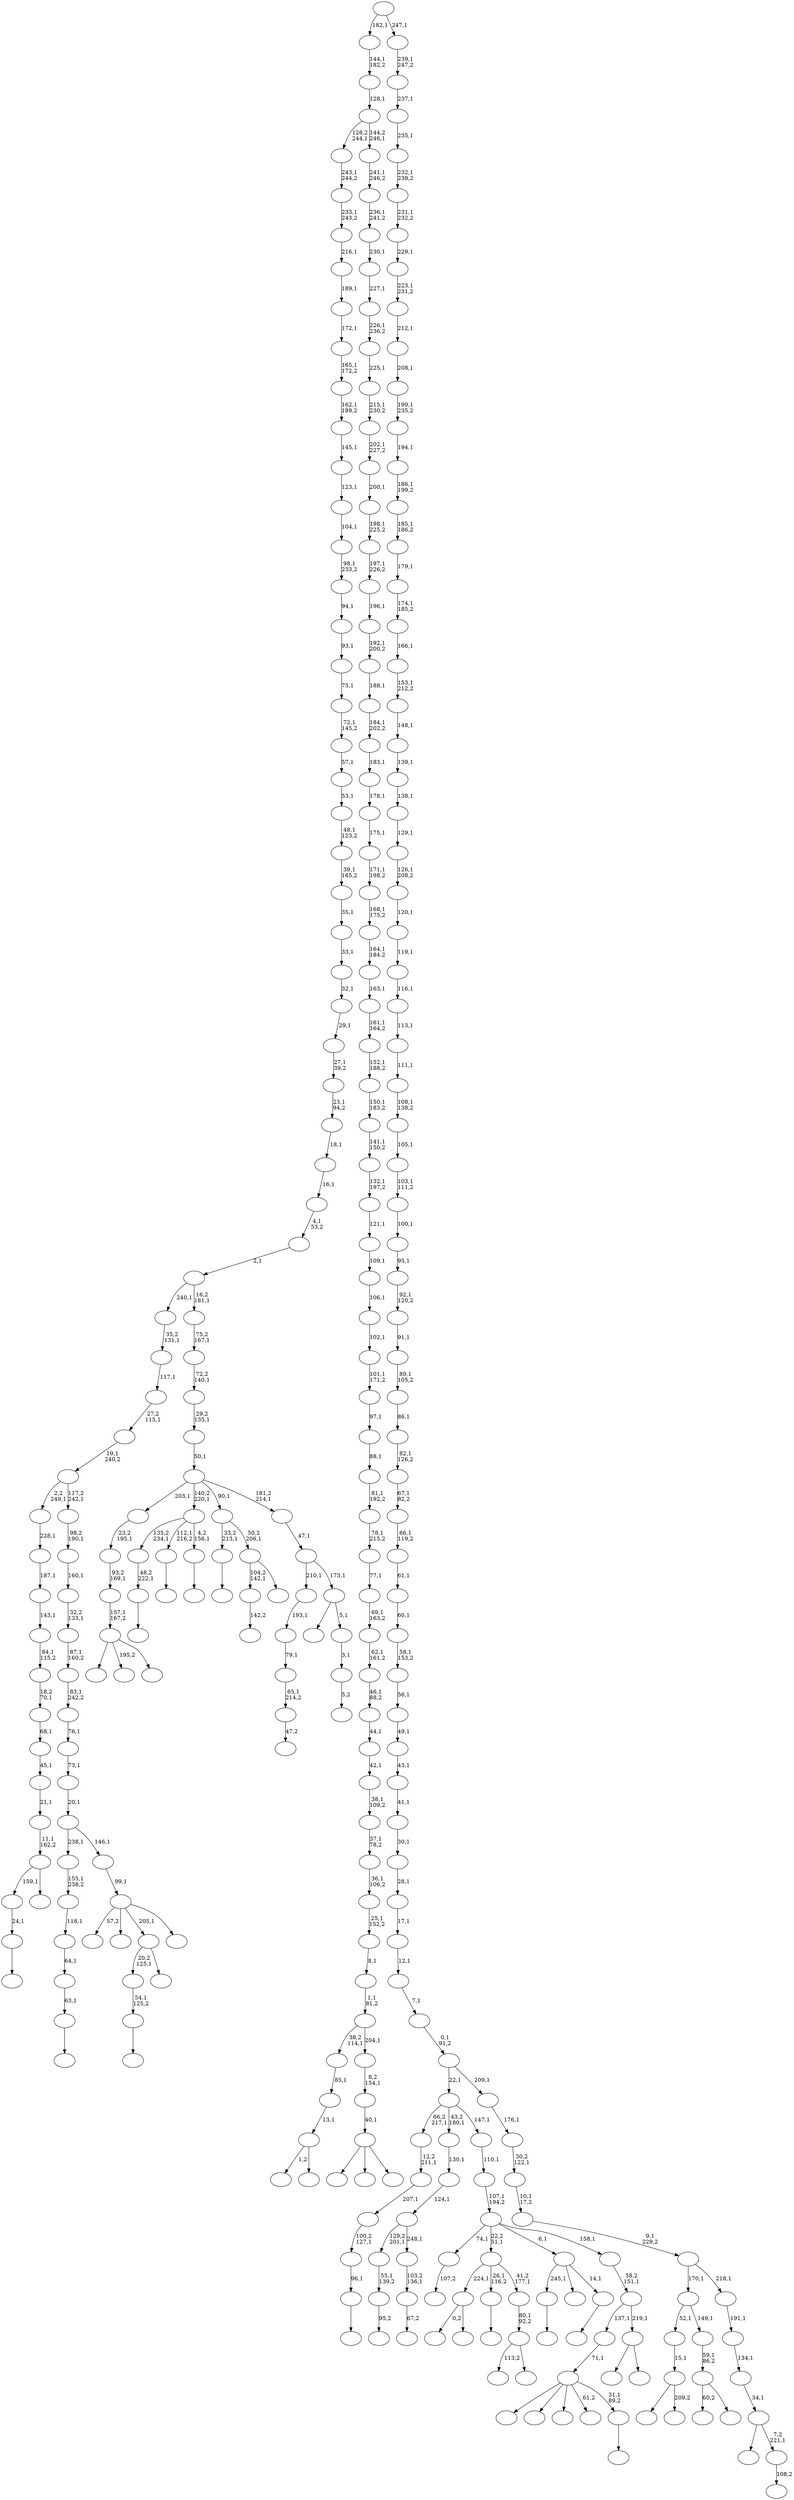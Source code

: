 digraph T {
	300 [label=""]
	299 [label=""]
	298 [label=""]
	297 [label=""]
	296 [label=""]
	295 [label=""]
	294 [label=""]
	293 [label=""]
	292 [label=""]
	291 [label=""]
	290 [label=""]
	289 [label=""]
	288 [label=""]
	287 [label=""]
	286 [label=""]
	285 [label=""]
	284 [label=""]
	283 [label=""]
	282 [label=""]
	281 [label=""]
	280 [label=""]
	279 [label=""]
	278 [label=""]
	277 [label=""]
	276 [label=""]
	275 [label=""]
	274 [label=""]
	273 [label=""]
	272 [label=""]
	271 [label=""]
	270 [label=""]
	269 [label=""]
	268 [label=""]
	267 [label=""]
	266 [label=""]
	265 [label=""]
	264 [label=""]
	263 [label=""]
	262 [label=""]
	261 [label=""]
	260 [label=""]
	259 [label=""]
	258 [label=""]
	257 [label=""]
	256 [label=""]
	255 [label=""]
	254 [label=""]
	253 [label=""]
	252 [label=""]
	251 [label=""]
	250 [label=""]
	249 [label=""]
	248 [label=""]
	247 [label=""]
	246 [label=""]
	245 [label=""]
	244 [label=""]
	243 [label=""]
	242 [label=""]
	241 [label=""]
	240 [label=""]
	239 [label=""]
	238 [label=""]
	237 [label=""]
	236 [label=""]
	235 [label=""]
	234 [label=""]
	233 [label=""]
	232 [label=""]
	231 [label=""]
	230 [label=""]
	229 [label=""]
	228 [label=""]
	227 [label=""]
	226 [label=""]
	225 [label=""]
	224 [label=""]
	223 [label=""]
	222 [label=""]
	221 [label=""]
	220 [label=""]
	219 [label=""]
	218 [label=""]
	217 [label=""]
	216 [label=""]
	215 [label=""]
	214 [label=""]
	213 [label=""]
	212 [label=""]
	211 [label=""]
	210 [label=""]
	209 [label=""]
	208 [label=""]
	207 [label=""]
	206 [label=""]
	205 [label=""]
	204 [label=""]
	203 [label=""]
	202 [label=""]
	201 [label=""]
	200 [label=""]
	199 [label=""]
	198 [label=""]
	197 [label=""]
	196 [label=""]
	195 [label=""]
	194 [label=""]
	193 [label=""]
	192 [label=""]
	191 [label=""]
	190 [label=""]
	189 [label=""]
	188 [label=""]
	187 [label=""]
	186 [label=""]
	185 [label=""]
	184 [label=""]
	183 [label=""]
	182 [label=""]
	181 [label=""]
	180 [label=""]
	179 [label=""]
	178 [label=""]
	177 [label=""]
	176 [label=""]
	175 [label=""]
	174 [label=""]
	173 [label=""]
	172 [label=""]
	171 [label=""]
	170 [label=""]
	169 [label=""]
	168 [label=""]
	167 [label=""]
	166 [label=""]
	165 [label=""]
	164 [label=""]
	163 [label=""]
	162 [label=""]
	161 [label=""]
	160 [label=""]
	159 [label=""]
	158 [label=""]
	157 [label=""]
	156 [label=""]
	155 [label=""]
	154 [label=""]
	153 [label=""]
	152 [label=""]
	151 [label=""]
	150 [label=""]
	149 [label=""]
	148 [label=""]
	147 [label=""]
	146 [label=""]
	145 [label=""]
	144 [label=""]
	143 [label=""]
	142 [label=""]
	141 [label=""]
	140 [label=""]
	139 [label=""]
	138 [label=""]
	137 [label=""]
	136 [label=""]
	135 [label=""]
	134 [label=""]
	133 [label=""]
	132 [label=""]
	131 [label=""]
	130 [label=""]
	129 [label=""]
	128 [label=""]
	127 [label=""]
	126 [label=""]
	125 [label=""]
	124 [label=""]
	123 [label=""]
	122 [label=""]
	121 [label=""]
	120 [label=""]
	119 [label=""]
	118 [label=""]
	117 [label=""]
	116 [label=""]
	115 [label=""]
	114 [label=""]
	113 [label=""]
	112 [label=""]
	111 [label=""]
	110 [label=""]
	109 [label=""]
	108 [label=""]
	107 [label=""]
	106 [label=""]
	105 [label=""]
	104 [label=""]
	103 [label=""]
	102 [label=""]
	101 [label=""]
	100 [label=""]
	99 [label=""]
	98 [label=""]
	97 [label=""]
	96 [label=""]
	95 [label=""]
	94 [label=""]
	93 [label=""]
	92 [label=""]
	91 [label=""]
	90 [label=""]
	89 [label=""]
	88 [label=""]
	87 [label=""]
	86 [label=""]
	85 [label=""]
	84 [label=""]
	83 [label=""]
	82 [label=""]
	81 [label=""]
	80 [label=""]
	79 [label=""]
	78 [label=""]
	77 [label=""]
	76 [label=""]
	75 [label=""]
	74 [label=""]
	73 [label=""]
	72 [label=""]
	71 [label=""]
	70 [label=""]
	69 [label=""]
	68 [label=""]
	67 [label=""]
	66 [label=""]
	65 [label=""]
	64 [label=""]
	63 [label=""]
	62 [label=""]
	61 [label=""]
	60 [label=""]
	59 [label=""]
	58 [label=""]
	57 [label=""]
	56 [label=""]
	55 [label=""]
	54 [label=""]
	53 [label=""]
	52 [label=""]
	51 [label=""]
	50 [label=""]
	49 [label=""]
	48 [label=""]
	47 [label=""]
	46 [label=""]
	45 [label=""]
	44 [label=""]
	43 [label=""]
	42 [label=""]
	41 [label=""]
	40 [label=""]
	39 [label=""]
	38 [label=""]
	37 [label=""]
	36 [label=""]
	35 [label=""]
	34 [label=""]
	33 [label=""]
	32 [label=""]
	31 [label=""]
	30 [label=""]
	29 [label=""]
	28 [label=""]
	27 [label=""]
	26 [label=""]
	25 [label=""]
	24 [label=""]
	23 [label=""]
	22 [label=""]
	21 [label=""]
	20 [label=""]
	19 [label=""]
	18 [label=""]
	17 [label=""]
	16 [label=""]
	15 [label=""]
	14 [label=""]
	13 [label=""]
	12 [label=""]
	11 [label=""]
	10 [label=""]
	9 [label=""]
	8 [label=""]
	7 [label=""]
	6 [label=""]
	5 [label=""]
	4 [label=""]
	3 [label=""]
	2 [label=""]
	1 [label=""]
	0 [label=""]
	299 -> 300 [label=""]
	293 -> 294 [label=""]
	290 -> 291 [label=""]
	289 -> 290 [label="63,1"]
	288 -> 289 [label="64,1"]
	287 -> 288 [label="118,1"]
	286 -> 287 [label="155,1\n238,2"]
	284 -> 285 [label=""]
	283 -> 284 [label="96,1"]
	282 -> 283 [label="100,2\n127,1"]
	281 -> 282 [label="207,1"]
	280 -> 281 [label="12,2\n211,1"]
	278 -> 279 [label=""]
	277 -> 278 [label="48,2\n222,1"]
	272 -> 273 [label="95,2"]
	271 -> 272 [label="55,1\n139,2"]
	269 -> 292 [label=""]
	269 -> 270 [label="209,2"]
	268 -> 269 [label="15,1"]
	266 -> 267 [label=""]
	264 -> 265 [label="107,2"]
	260 -> 276 [label=""]
	260 -> 274 [label="195,2"]
	260 -> 261 [label=""]
	259 -> 260 [label="157,1\n167,2"]
	258 -> 259 [label="93,2\n169,1"]
	257 -> 258 [label="23,2\n195,1"]
	254 -> 255 [label="47,2"]
	253 -> 254 [label="65,1\n214,2"]
	252 -> 253 [label="79,1"]
	251 -> 252 [label="193,1"]
	248 -> 249 [label=""]
	247 -> 248 [label="24,1"]
	245 -> 263 [label="60,2"]
	245 -> 246 [label=""]
	244 -> 245 [label="59,1\n86,2"]
	243 -> 268 [label="52,1"]
	243 -> 244 [label="149,1"]
	241 -> 297 [label="0,2"]
	241 -> 242 [label=""]
	239 -> 240 [label="142,2"]
	237 -> 238 [label=""]
	236 -> 277 [label="135,2\n234,1"]
	236 -> 266 [label="112,1\n216,2"]
	236 -> 237 [label="4,2\n156,1"]
	232 -> 233 [label="67,2"]
	231 -> 232 [label="103,2\n136,1"]
	230 -> 271 [label="129,2\n201,1"]
	230 -> 231 [label="248,1"]
	229 -> 230 [label="124,1"]
	228 -> 229 [label="130,1"]
	225 -> 239 [label="104,2\n142,1"]
	225 -> 226 [label=""]
	224 -> 299 [label="33,2\n213,1"]
	224 -> 225 [label="50,2\n206,1"]
	219 -> 220 [label=""]
	216 -> 217 [label=""]
	215 -> 216 [label="54,1\n125,2"]
	213 -> 235 [label="113,2"]
	213 -> 214 [label=""]
	212 -> 213 [label="80,1\n92,2"]
	211 -> 241 [label="224,1"]
	211 -> 219 [label="26,1\n116,2"]
	211 -> 212 [label="41,2\n177,1"]
	209 -> 247 [label="159,1"]
	209 -> 210 [label=""]
	208 -> 209 [label="11,1\n162,2"]
	207 -> 208 [label="21,1"]
	206 -> 207 [label="45,1"]
	205 -> 206 [label="68,1"]
	204 -> 205 [label="18,2\n70,1"]
	203 -> 204 [label="84,1\n115,2"]
	202 -> 203 [label="143,1"]
	201 -> 202 [label="187,1"]
	200 -> 201 [label="228,1"]
	198 -> 199 [label=""]
	197 -> 298 [label=""]
	197 -> 295 [label=""]
	197 -> 262 [label=""]
	197 -> 227 [label="61,2"]
	197 -> 198 [label="31,1\n89,2"]
	196 -> 197 [label="71,1"]
	194 -> 215 [label="20,2\n125,1"]
	194 -> 195 [label=""]
	192 -> 296 [label="1,2"]
	192 -> 193 [label=""]
	191 -> 192 [label="13,1"]
	190 -> 191 [label="85,1"]
	188 -> 275 [label="57,2"]
	188 -> 223 [label=""]
	188 -> 194 [label="205,1"]
	188 -> 189 [label=""]
	187 -> 188 [label="99,1"]
	186 -> 286 [label="238,1"]
	186 -> 187 [label="146,1"]
	185 -> 186 [label="20,1"]
	184 -> 185 [label="73,1"]
	183 -> 184 [label="76,1"]
	182 -> 183 [label="83,1\n242,2"]
	181 -> 182 [label="87,1\n160,2"]
	180 -> 181 [label="32,2\n133,1"]
	179 -> 180 [label="160,1"]
	178 -> 179 [label="98,2\n190,1"]
	177 -> 200 [label="2,2\n249,1"]
	177 -> 178 [label="117,2\n242,1"]
	176 -> 177 [label="19,1\n240,2"]
	175 -> 176 [label="27,2\n115,1"]
	174 -> 175 [label="117,1"]
	173 -> 174 [label="35,2\n131,1"]
	171 -> 172 [label=""]
	170 -> 293 [label="245,1"]
	170 -> 218 [label=""]
	170 -> 171 [label="14,1"]
	168 -> 221 [label=""]
	168 -> 169 [label=""]
	167 -> 196 [label="137,1"]
	167 -> 168 [label="219,1"]
	166 -> 167 [label="58,2\n151,1"]
	165 -> 264 [label="74,1"]
	165 -> 211 [label="22,2\n51,1"]
	165 -> 170 [label="6,1"]
	165 -> 166 [label="158,1"]
	164 -> 165 [label="107,1\n194,2"]
	163 -> 164 [label="110,1"]
	162 -> 280 [label="66,2\n217,1"]
	162 -> 228 [label="43,2\n180,1"]
	162 -> 163 [label="147,1"]
	160 -> 161 [label="5,2"]
	159 -> 160 [label="3,1"]
	158 -> 222 [label=""]
	158 -> 159 [label="5,1"]
	157 -> 251 [label="210,1"]
	157 -> 158 [label="173,1"]
	156 -> 157 [label="47,1"]
	155 -> 257 [label="203,1"]
	155 -> 236 [label="140,2\n220,1"]
	155 -> 224 [label="90,1"]
	155 -> 156 [label="181,2\n214,1"]
	154 -> 155 [label="50,1"]
	153 -> 154 [label="29,2\n135,1"]
	152 -> 153 [label="72,2\n140,1"]
	151 -> 152 [label="75,2\n167,1"]
	150 -> 173 [label="240,1"]
	150 -> 151 [label="16,2\n181,1"]
	149 -> 150 [label="2,1"]
	148 -> 149 [label="4,1\n53,2"]
	147 -> 148 [label="16,1"]
	146 -> 147 [label="18,1"]
	145 -> 146 [label="23,1\n94,2"]
	144 -> 145 [label="27,1\n39,2"]
	143 -> 144 [label="29,1"]
	142 -> 143 [label="32,1"]
	141 -> 142 [label="33,1"]
	140 -> 141 [label="35,1"]
	139 -> 140 [label="39,1\n165,2"]
	138 -> 139 [label="48,1\n123,2"]
	137 -> 138 [label="53,1"]
	136 -> 137 [label="57,1"]
	135 -> 136 [label="72,1\n145,2"]
	134 -> 135 [label="75,1"]
	133 -> 134 [label="93,1"]
	132 -> 133 [label="94,1"]
	131 -> 132 [label="98,1\n233,2"]
	130 -> 131 [label="104,1"]
	129 -> 130 [label="123,1"]
	128 -> 129 [label="145,1"]
	127 -> 128 [label="162,1\n189,2"]
	126 -> 127 [label="165,1\n172,2"]
	125 -> 126 [label="172,1"]
	124 -> 125 [label="189,1"]
	123 -> 124 [label="216,1"]
	122 -> 123 [label="233,1\n243,2"]
	121 -> 122 [label="243,1\n244,2"]
	119 -> 256 [label=""]
	119 -> 234 [label=""]
	119 -> 120 [label=""]
	118 -> 119 [label="40,1"]
	117 -> 118 [label="8,2\n154,1"]
	116 -> 190 [label="38,2\n114,1"]
	116 -> 117 [label="204,1"]
	115 -> 116 [label="1,1\n81,2"]
	114 -> 115 [label="8,1"]
	113 -> 114 [label="25,1\n152,2"]
	112 -> 113 [label="36,1\n106,2"]
	111 -> 112 [label="37,1\n78,2"]
	110 -> 111 [label="38,1\n109,2"]
	109 -> 110 [label="42,1"]
	108 -> 109 [label="44,1"]
	107 -> 108 [label="46,1\n88,2"]
	106 -> 107 [label="62,1\n161,2"]
	105 -> 106 [label="69,1\n163,2"]
	104 -> 105 [label="77,1"]
	103 -> 104 [label="78,1\n215,2"]
	102 -> 103 [label="81,1\n192,2"]
	101 -> 102 [label="88,1"]
	100 -> 101 [label="97,1"]
	99 -> 100 [label="101,1\n171,2"]
	98 -> 99 [label="102,1"]
	97 -> 98 [label="106,1"]
	96 -> 97 [label="109,1"]
	95 -> 96 [label="121,1"]
	94 -> 95 [label="132,1\n197,2"]
	93 -> 94 [label="141,1\n150,2"]
	92 -> 93 [label="150,1\n183,2"]
	91 -> 92 [label="152,1\n188,2"]
	90 -> 91 [label="161,1\n164,2"]
	89 -> 90 [label="163,1"]
	88 -> 89 [label="164,1\n184,2"]
	87 -> 88 [label="168,1\n175,2"]
	86 -> 87 [label="171,1\n198,2"]
	85 -> 86 [label="175,1"]
	84 -> 85 [label="178,1"]
	83 -> 84 [label="183,1"]
	82 -> 83 [label="184,1\n202,2"]
	81 -> 82 [label="188,1"]
	80 -> 81 [label="192,1\n200,2"]
	79 -> 80 [label="196,1"]
	78 -> 79 [label="197,1\n226,2"]
	77 -> 78 [label="198,1\n225,2"]
	76 -> 77 [label="200,1"]
	75 -> 76 [label="202,1\n227,2"]
	74 -> 75 [label="215,1\n230,2"]
	73 -> 74 [label="225,1"]
	72 -> 73 [label="226,1\n236,2"]
	71 -> 72 [label="227,1"]
	70 -> 71 [label="230,1"]
	69 -> 70 [label="236,1\n241,2"]
	68 -> 69 [label="241,1\n246,2"]
	67 -> 121 [label="128,2\n244,1"]
	67 -> 68 [label="144,2\n246,1"]
	66 -> 67 [label="128,1"]
	65 -> 66 [label="144,1\n182,2"]
	63 -> 64 [label="108,2"]
	62 -> 250 [label=""]
	62 -> 63 [label="7,2\n221,1"]
	61 -> 62 [label="34,1"]
	60 -> 61 [label="134,1"]
	59 -> 60 [label="191,1"]
	58 -> 243 [label="170,1"]
	58 -> 59 [label="218,1"]
	57 -> 58 [label="9,1\n229,2"]
	56 -> 57 [label="10,1\n17,2"]
	55 -> 56 [label="30,2\n122,1"]
	54 -> 55 [label="176,1"]
	53 -> 162 [label="22,1"]
	53 -> 54 [label="209,1"]
	52 -> 53 [label="0,1\n91,2"]
	51 -> 52 [label="7,1"]
	50 -> 51 [label="12,1"]
	49 -> 50 [label="17,1"]
	48 -> 49 [label="28,1"]
	47 -> 48 [label="30,1"]
	46 -> 47 [label="41,1"]
	45 -> 46 [label="43,1"]
	44 -> 45 [label="49,1"]
	43 -> 44 [label="56,1"]
	42 -> 43 [label="58,1\n153,2"]
	41 -> 42 [label="60,1"]
	40 -> 41 [label="61,1"]
	39 -> 40 [label="66,1\n119,2"]
	38 -> 39 [label="67,1\n82,2"]
	37 -> 38 [label="82,1\n126,2"]
	36 -> 37 [label="86,1"]
	35 -> 36 [label="89,1\n105,2"]
	34 -> 35 [label="91,1"]
	33 -> 34 [label="92,1\n120,2"]
	32 -> 33 [label="95,1"]
	31 -> 32 [label="100,1"]
	30 -> 31 [label="103,1\n111,2"]
	29 -> 30 [label="105,1"]
	28 -> 29 [label="108,1\n138,2"]
	27 -> 28 [label="111,1"]
	26 -> 27 [label="113,1"]
	25 -> 26 [label="116,1"]
	24 -> 25 [label="119,1"]
	23 -> 24 [label="120,1"]
	22 -> 23 [label="126,1\n208,2"]
	21 -> 22 [label="129,1"]
	20 -> 21 [label="138,1"]
	19 -> 20 [label="139,1"]
	18 -> 19 [label="148,1"]
	17 -> 18 [label="153,1\n212,2"]
	16 -> 17 [label="166,1"]
	15 -> 16 [label="174,1\n185,2"]
	14 -> 15 [label="179,1"]
	13 -> 14 [label="185,1\n186,2"]
	12 -> 13 [label="186,1\n199,2"]
	11 -> 12 [label="194,1"]
	10 -> 11 [label="199,1\n235,2"]
	9 -> 10 [label="208,1"]
	8 -> 9 [label="212,1"]
	7 -> 8 [label="223,1\n231,2"]
	6 -> 7 [label="229,1"]
	5 -> 6 [label="231,1\n232,2"]
	4 -> 5 [label="232,1\n239,2"]
	3 -> 4 [label="235,1"]
	2 -> 3 [label="237,1"]
	1 -> 2 [label="239,1\n247,2"]
	0 -> 65 [label="182,1"]
	0 -> 1 [label="247,1"]
}
